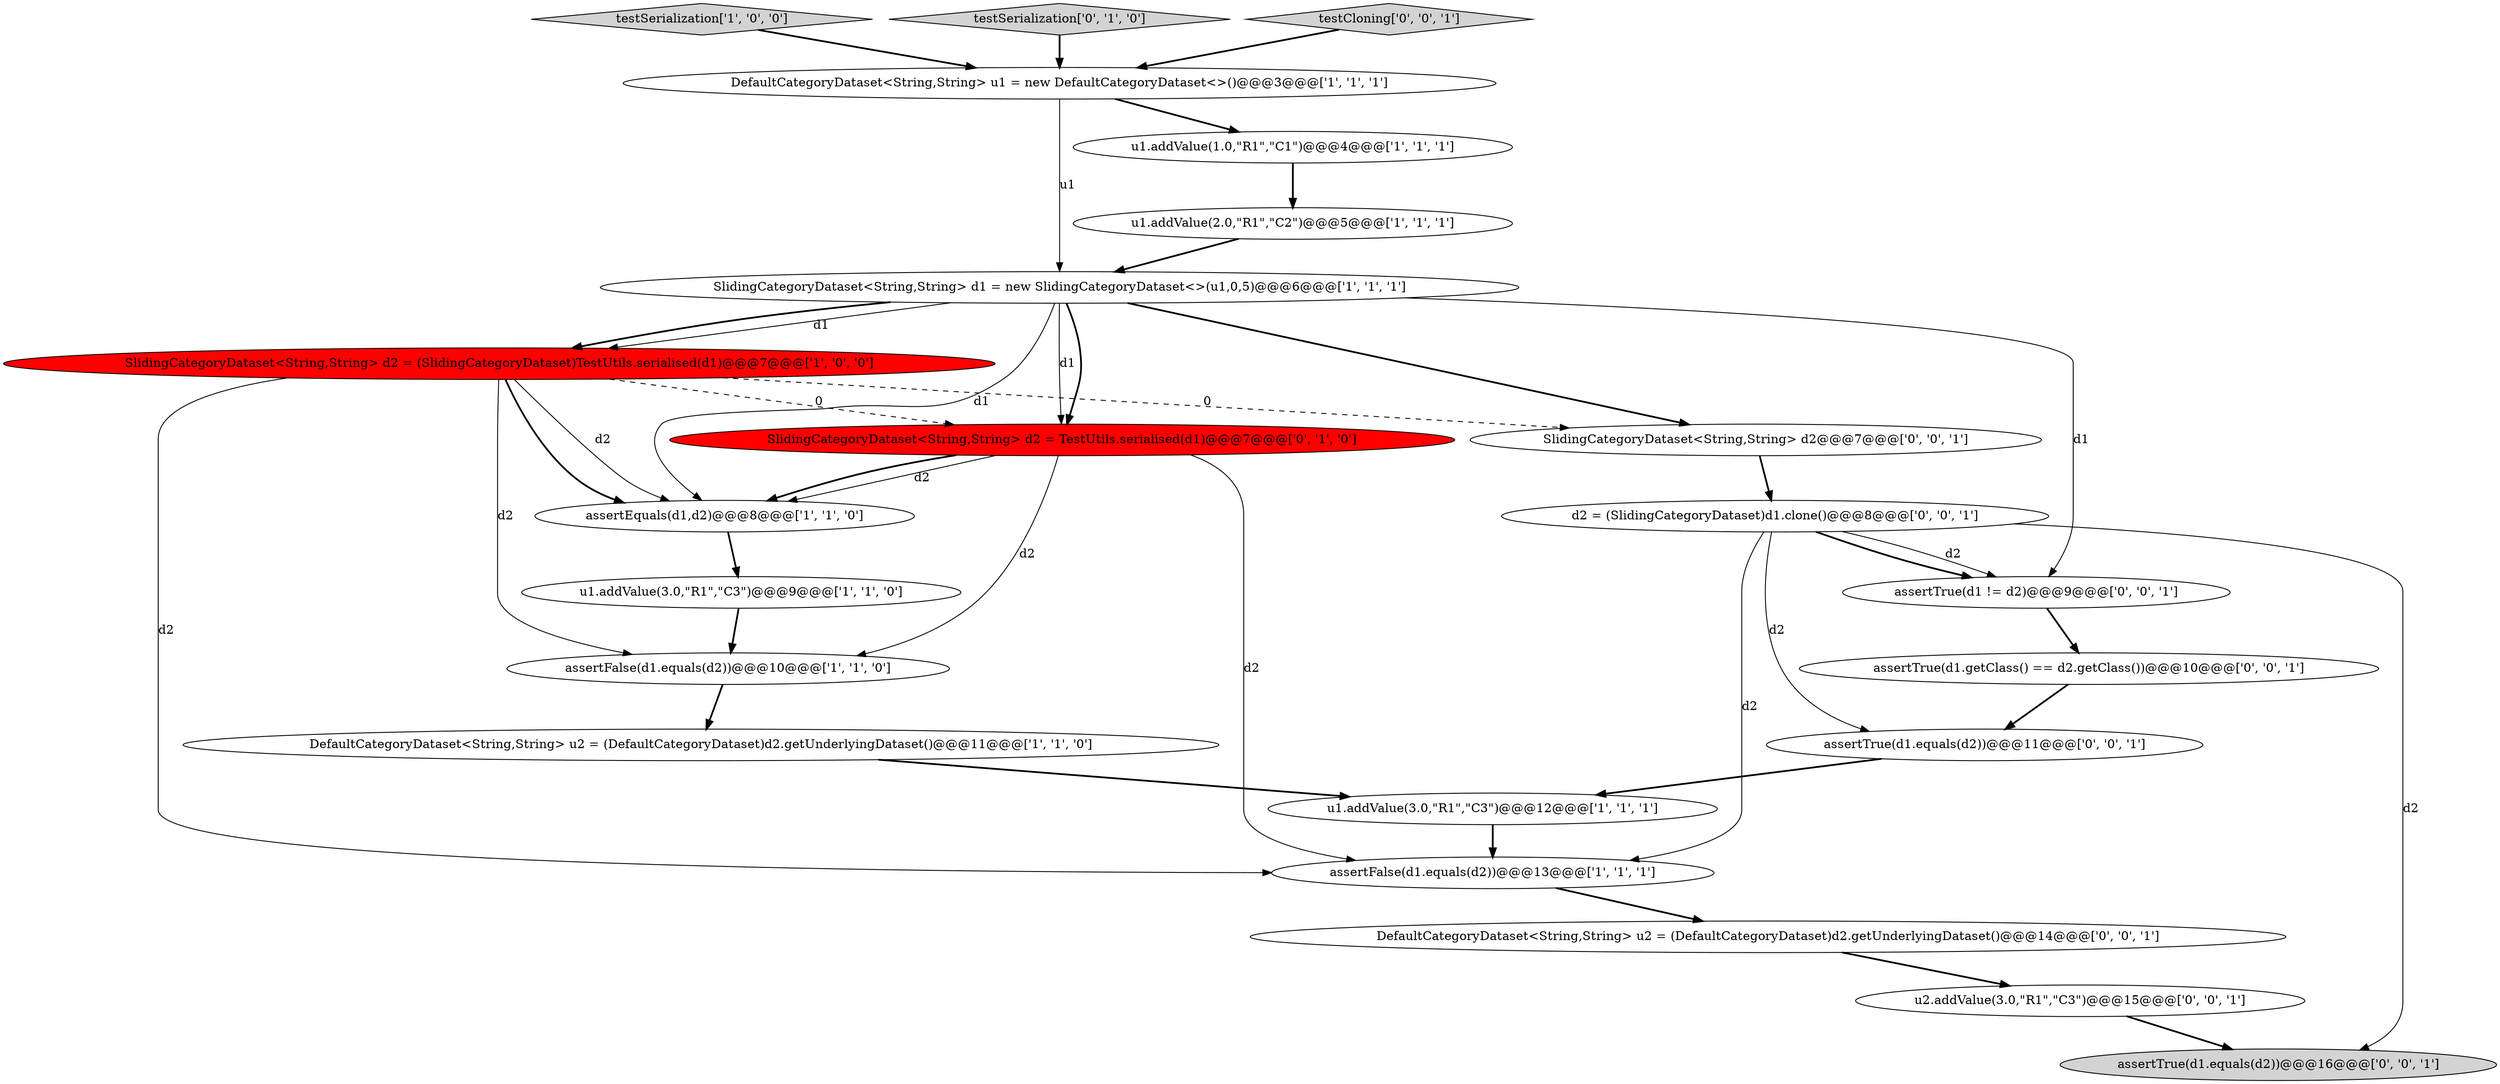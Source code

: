 digraph {
1 [style = filled, label = "testSerialization['1', '0', '0']", fillcolor = lightgray, shape = diamond image = "AAA0AAABBB1BBB"];
9 [style = filled, label = "u1.addValue(3.0,\"R1\",\"C3\")@@@9@@@['1', '1', '0']", fillcolor = white, shape = ellipse image = "AAA0AAABBB1BBB"];
2 [style = filled, label = "assertEquals(d1,d2)@@@8@@@['1', '1', '0']", fillcolor = white, shape = ellipse image = "AAA0AAABBB1BBB"];
4 [style = filled, label = "u1.addValue(1.0,\"R1\",\"C1\")@@@4@@@['1', '1', '1']", fillcolor = white, shape = ellipse image = "AAA0AAABBB1BBB"];
10 [style = filled, label = "DefaultCategoryDataset<String,String> u1 = new DefaultCategoryDataset<>()@@@3@@@['1', '1', '1']", fillcolor = white, shape = ellipse image = "AAA0AAABBB1BBB"];
14 [style = filled, label = "u2.addValue(3.0,\"R1\",\"C3\")@@@15@@@['0', '0', '1']", fillcolor = white, shape = ellipse image = "AAA0AAABBB3BBB"];
3 [style = filled, label = "assertFalse(d1.equals(d2))@@@10@@@['1', '1', '0']", fillcolor = white, shape = ellipse image = "AAA0AAABBB1BBB"];
6 [style = filled, label = "u1.addValue(3.0,\"R1\",\"C3\")@@@12@@@['1', '1', '1']", fillcolor = white, shape = ellipse image = "AAA0AAABBB1BBB"];
12 [style = filled, label = "testSerialization['0', '1', '0']", fillcolor = lightgray, shape = diamond image = "AAA0AAABBB2BBB"];
16 [style = filled, label = "assertTrue(d1.equals(d2))@@@11@@@['0', '0', '1']", fillcolor = white, shape = ellipse image = "AAA0AAABBB3BBB"];
19 [style = filled, label = "testCloning['0', '0', '1']", fillcolor = lightgray, shape = diamond image = "AAA0AAABBB3BBB"];
20 [style = filled, label = "d2 = (SlidingCategoryDataset)d1.clone()@@@8@@@['0', '0', '1']", fillcolor = white, shape = ellipse image = "AAA0AAABBB3BBB"];
21 [style = filled, label = "assertTrue(d1.getClass() == d2.getClass())@@@10@@@['0', '0', '1']", fillcolor = white, shape = ellipse image = "AAA0AAABBB3BBB"];
8 [style = filled, label = "DefaultCategoryDataset<String,String> u2 = (DefaultCategoryDataset)d2.getUnderlyingDataset()@@@11@@@['1', '1', '0']", fillcolor = white, shape = ellipse image = "AAA0AAABBB1BBB"];
15 [style = filled, label = "assertTrue(d1 != d2)@@@9@@@['0', '0', '1']", fillcolor = white, shape = ellipse image = "AAA0AAABBB3BBB"];
0 [style = filled, label = "SlidingCategoryDataset<String,String> d1 = new SlidingCategoryDataset<>(u1,0,5)@@@6@@@['1', '1', '1']", fillcolor = white, shape = ellipse image = "AAA0AAABBB1BBB"];
11 [style = filled, label = "assertFalse(d1.equals(d2))@@@13@@@['1', '1', '1']", fillcolor = white, shape = ellipse image = "AAA0AAABBB1BBB"];
18 [style = filled, label = "DefaultCategoryDataset<String,String> u2 = (DefaultCategoryDataset)d2.getUnderlyingDataset()@@@14@@@['0', '0', '1']", fillcolor = white, shape = ellipse image = "AAA0AAABBB3BBB"];
13 [style = filled, label = "SlidingCategoryDataset<String,String> d2 = TestUtils.serialised(d1)@@@7@@@['0', '1', '0']", fillcolor = red, shape = ellipse image = "AAA1AAABBB2BBB"];
5 [style = filled, label = "SlidingCategoryDataset<String,String> d2 = (SlidingCategoryDataset)TestUtils.serialised(d1)@@@7@@@['1', '0', '0']", fillcolor = red, shape = ellipse image = "AAA1AAABBB1BBB"];
17 [style = filled, label = "assertTrue(d1.equals(d2))@@@16@@@['0', '0', '1']", fillcolor = lightgray, shape = ellipse image = "AAA0AAABBB3BBB"];
7 [style = filled, label = "u1.addValue(2.0,\"R1\",\"C2\")@@@5@@@['1', '1', '1']", fillcolor = white, shape = ellipse image = "AAA0AAABBB1BBB"];
22 [style = filled, label = "SlidingCategoryDataset<String,String> d2@@@7@@@['0', '0', '1']", fillcolor = white, shape = ellipse image = "AAA0AAABBB3BBB"];
5->13 [style = dashed, label="0"];
0->13 [style = bold, label=""];
10->0 [style = solid, label="u1"];
15->21 [style = bold, label=""];
16->6 [style = bold, label=""];
0->15 [style = solid, label="d1"];
14->17 [style = bold, label=""];
19->10 [style = bold, label=""];
7->0 [style = bold, label=""];
8->6 [style = bold, label=""];
5->11 [style = solid, label="d2"];
2->9 [style = bold, label=""];
20->16 [style = solid, label="d2"];
11->18 [style = bold, label=""];
4->7 [style = bold, label=""];
5->2 [style = bold, label=""];
12->10 [style = bold, label=""];
5->3 [style = solid, label="d2"];
0->2 [style = solid, label="d1"];
13->2 [style = solid, label="d2"];
22->20 [style = bold, label=""];
0->13 [style = solid, label="d1"];
20->11 [style = solid, label="d2"];
20->15 [style = solid, label="d2"];
3->8 [style = bold, label=""];
0->22 [style = bold, label=""];
6->11 [style = bold, label=""];
10->4 [style = bold, label=""];
21->16 [style = bold, label=""];
9->3 [style = bold, label=""];
0->5 [style = solid, label="d1"];
13->11 [style = solid, label="d2"];
13->3 [style = solid, label="d2"];
5->2 [style = solid, label="d2"];
20->17 [style = solid, label="d2"];
1->10 [style = bold, label=""];
20->15 [style = bold, label=""];
18->14 [style = bold, label=""];
0->5 [style = bold, label=""];
13->2 [style = bold, label=""];
5->22 [style = dashed, label="0"];
}
